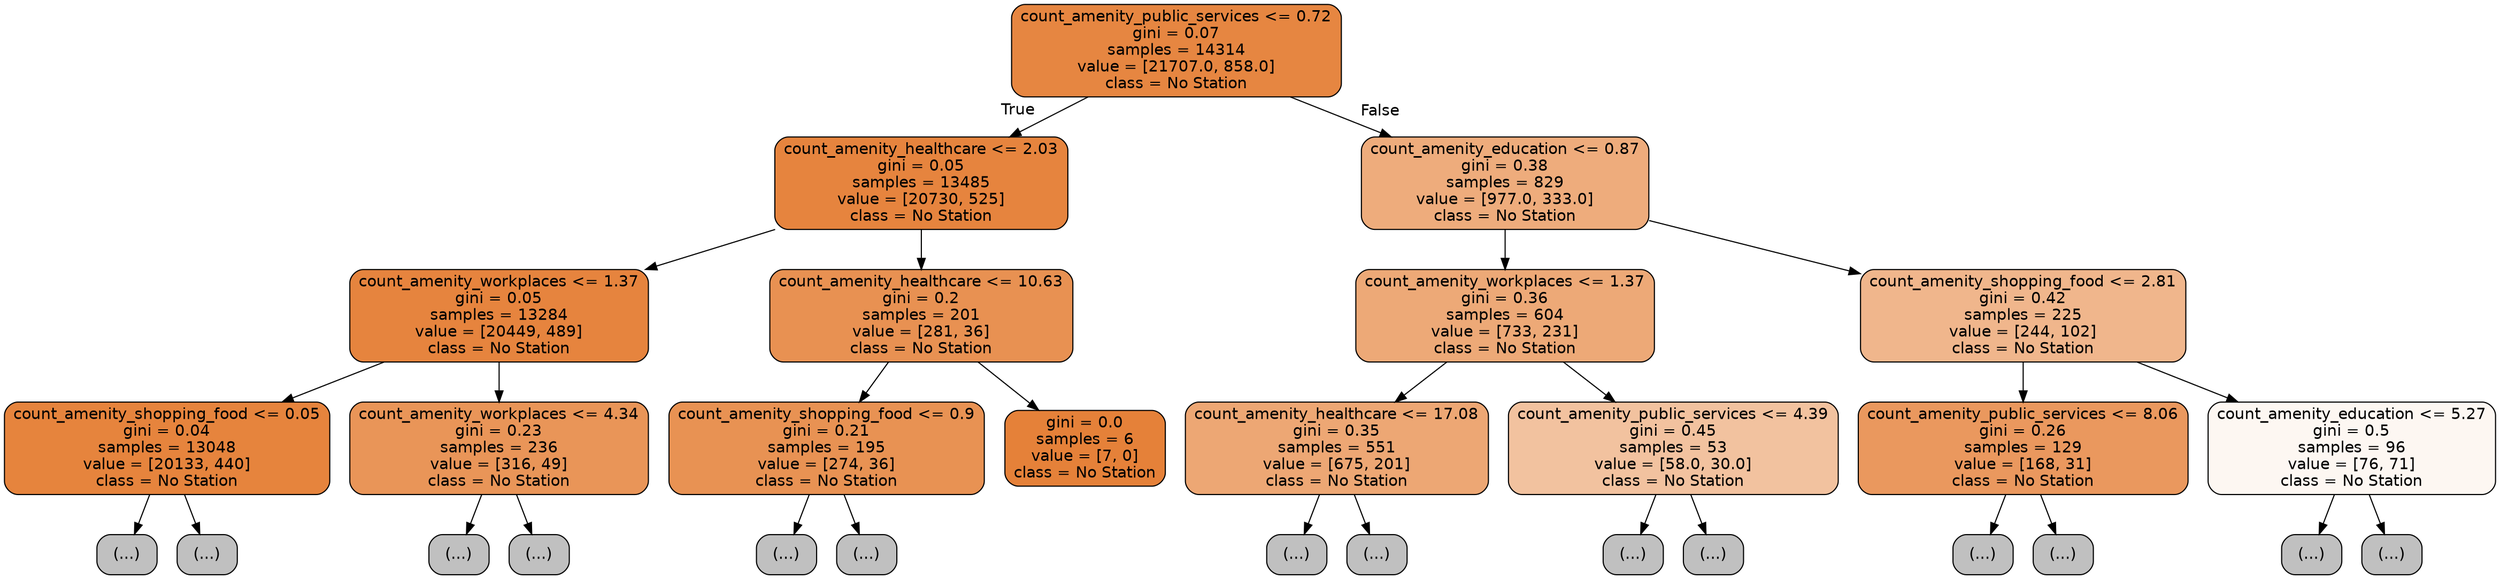 digraph Tree {
node [shape=box, style="filled, rounded", color="black", fontname="helvetica"] ;
edge [fontname="helvetica"] ;
0 [label="count_amenity_public_services <= 0.72\ngini = 0.07\nsamples = 14314\nvalue = [21707.0, 858.0]\nclass = No Station", fillcolor="#e68641"] ;
1 [label="count_amenity_healthcare <= 2.03\ngini = 0.05\nsamples = 13485\nvalue = [20730, 525]\nclass = No Station", fillcolor="#e6843e"] ;
0 -> 1 [labeldistance=2.5, labelangle=45, headlabel="True"] ;
2 [label="count_amenity_workplaces <= 1.37\ngini = 0.05\nsamples = 13284\nvalue = [20449, 489]\nclass = No Station", fillcolor="#e6843e"] ;
1 -> 2 ;
3 [label="count_amenity_shopping_food <= 0.05\ngini = 0.04\nsamples = 13048\nvalue = [20133, 440]\nclass = No Station", fillcolor="#e6843d"] ;
2 -> 3 ;
4 [label="(...)", fillcolor="#C0C0C0"] ;
3 -> 4 ;
51 [label="(...)", fillcolor="#C0C0C0"] ;
3 -> 51 ;
248 [label="count_amenity_workplaces <= 4.34\ngini = 0.23\nsamples = 236\nvalue = [316, 49]\nclass = No Station", fillcolor="#e99558"] ;
2 -> 248 ;
249 [label="(...)", fillcolor="#C0C0C0"] ;
248 -> 249 ;
326 [label="(...)", fillcolor="#C0C0C0"] ;
248 -> 326 ;
345 [label="count_amenity_healthcare <= 10.63\ngini = 0.2\nsamples = 201\nvalue = [281, 36]\nclass = No Station", fillcolor="#e89152"] ;
1 -> 345 ;
346 [label="count_amenity_shopping_food <= 0.9\ngini = 0.21\nsamples = 195\nvalue = [274, 36]\nclass = No Station", fillcolor="#e89253"] ;
345 -> 346 ;
347 [label="(...)", fillcolor="#C0C0C0"] ;
346 -> 347 ;
392 [label="(...)", fillcolor="#C0C0C0"] ;
346 -> 392 ;
433 [label="gini = 0.0\nsamples = 6\nvalue = [7, 0]\nclass = No Station", fillcolor="#e58139"] ;
345 -> 433 ;
434 [label="count_amenity_education <= 0.87\ngini = 0.38\nsamples = 829\nvalue = [977.0, 333.0]\nclass = No Station", fillcolor="#eeac7c"] ;
0 -> 434 [labeldistance=2.5, labelangle=-45, headlabel="False"] ;
435 [label="count_amenity_workplaces <= 1.37\ngini = 0.36\nsamples = 604\nvalue = [733, 231]\nclass = No Station", fillcolor="#eda977"] ;
434 -> 435 ;
436 [label="count_amenity_healthcare <= 17.08\ngini = 0.35\nsamples = 551\nvalue = [675, 201]\nclass = No Station", fillcolor="#eda774"] ;
435 -> 436 ;
437 [label="(...)", fillcolor="#C0C0C0"] ;
436 -> 437 ;
686 [label="(...)", fillcolor="#C0C0C0"] ;
436 -> 686 ;
687 [label="count_amenity_public_services <= 4.39\ngini = 0.45\nsamples = 53\nvalue = [58.0, 30.0]\nclass = No Station", fillcolor="#f2c29f"] ;
435 -> 687 ;
688 [label="(...)", fillcolor="#C0C0C0"] ;
687 -> 688 ;
741 [label="(...)", fillcolor="#C0C0C0"] ;
687 -> 741 ;
748 [label="count_amenity_shopping_food <= 2.81\ngini = 0.42\nsamples = 225\nvalue = [244, 102]\nclass = No Station", fillcolor="#f0b68c"] ;
434 -> 748 ;
749 [label="count_amenity_public_services <= 8.06\ngini = 0.26\nsamples = 129\nvalue = [168, 31]\nclass = No Station", fillcolor="#ea985e"] ;
748 -> 749 ;
750 [label="(...)", fillcolor="#C0C0C0"] ;
749 -> 750 ;
845 [label="(...)", fillcolor="#C0C0C0"] ;
749 -> 845 ;
846 [label="count_amenity_education <= 5.27\ngini = 0.5\nsamples = 96\nvalue = [76, 71]\nclass = No Station", fillcolor="#fdf7f2"] ;
748 -> 846 ;
847 [label="(...)", fillcolor="#C0C0C0"] ;
846 -> 847 ;
916 [label="(...)", fillcolor="#C0C0C0"] ;
846 -> 916 ;
}